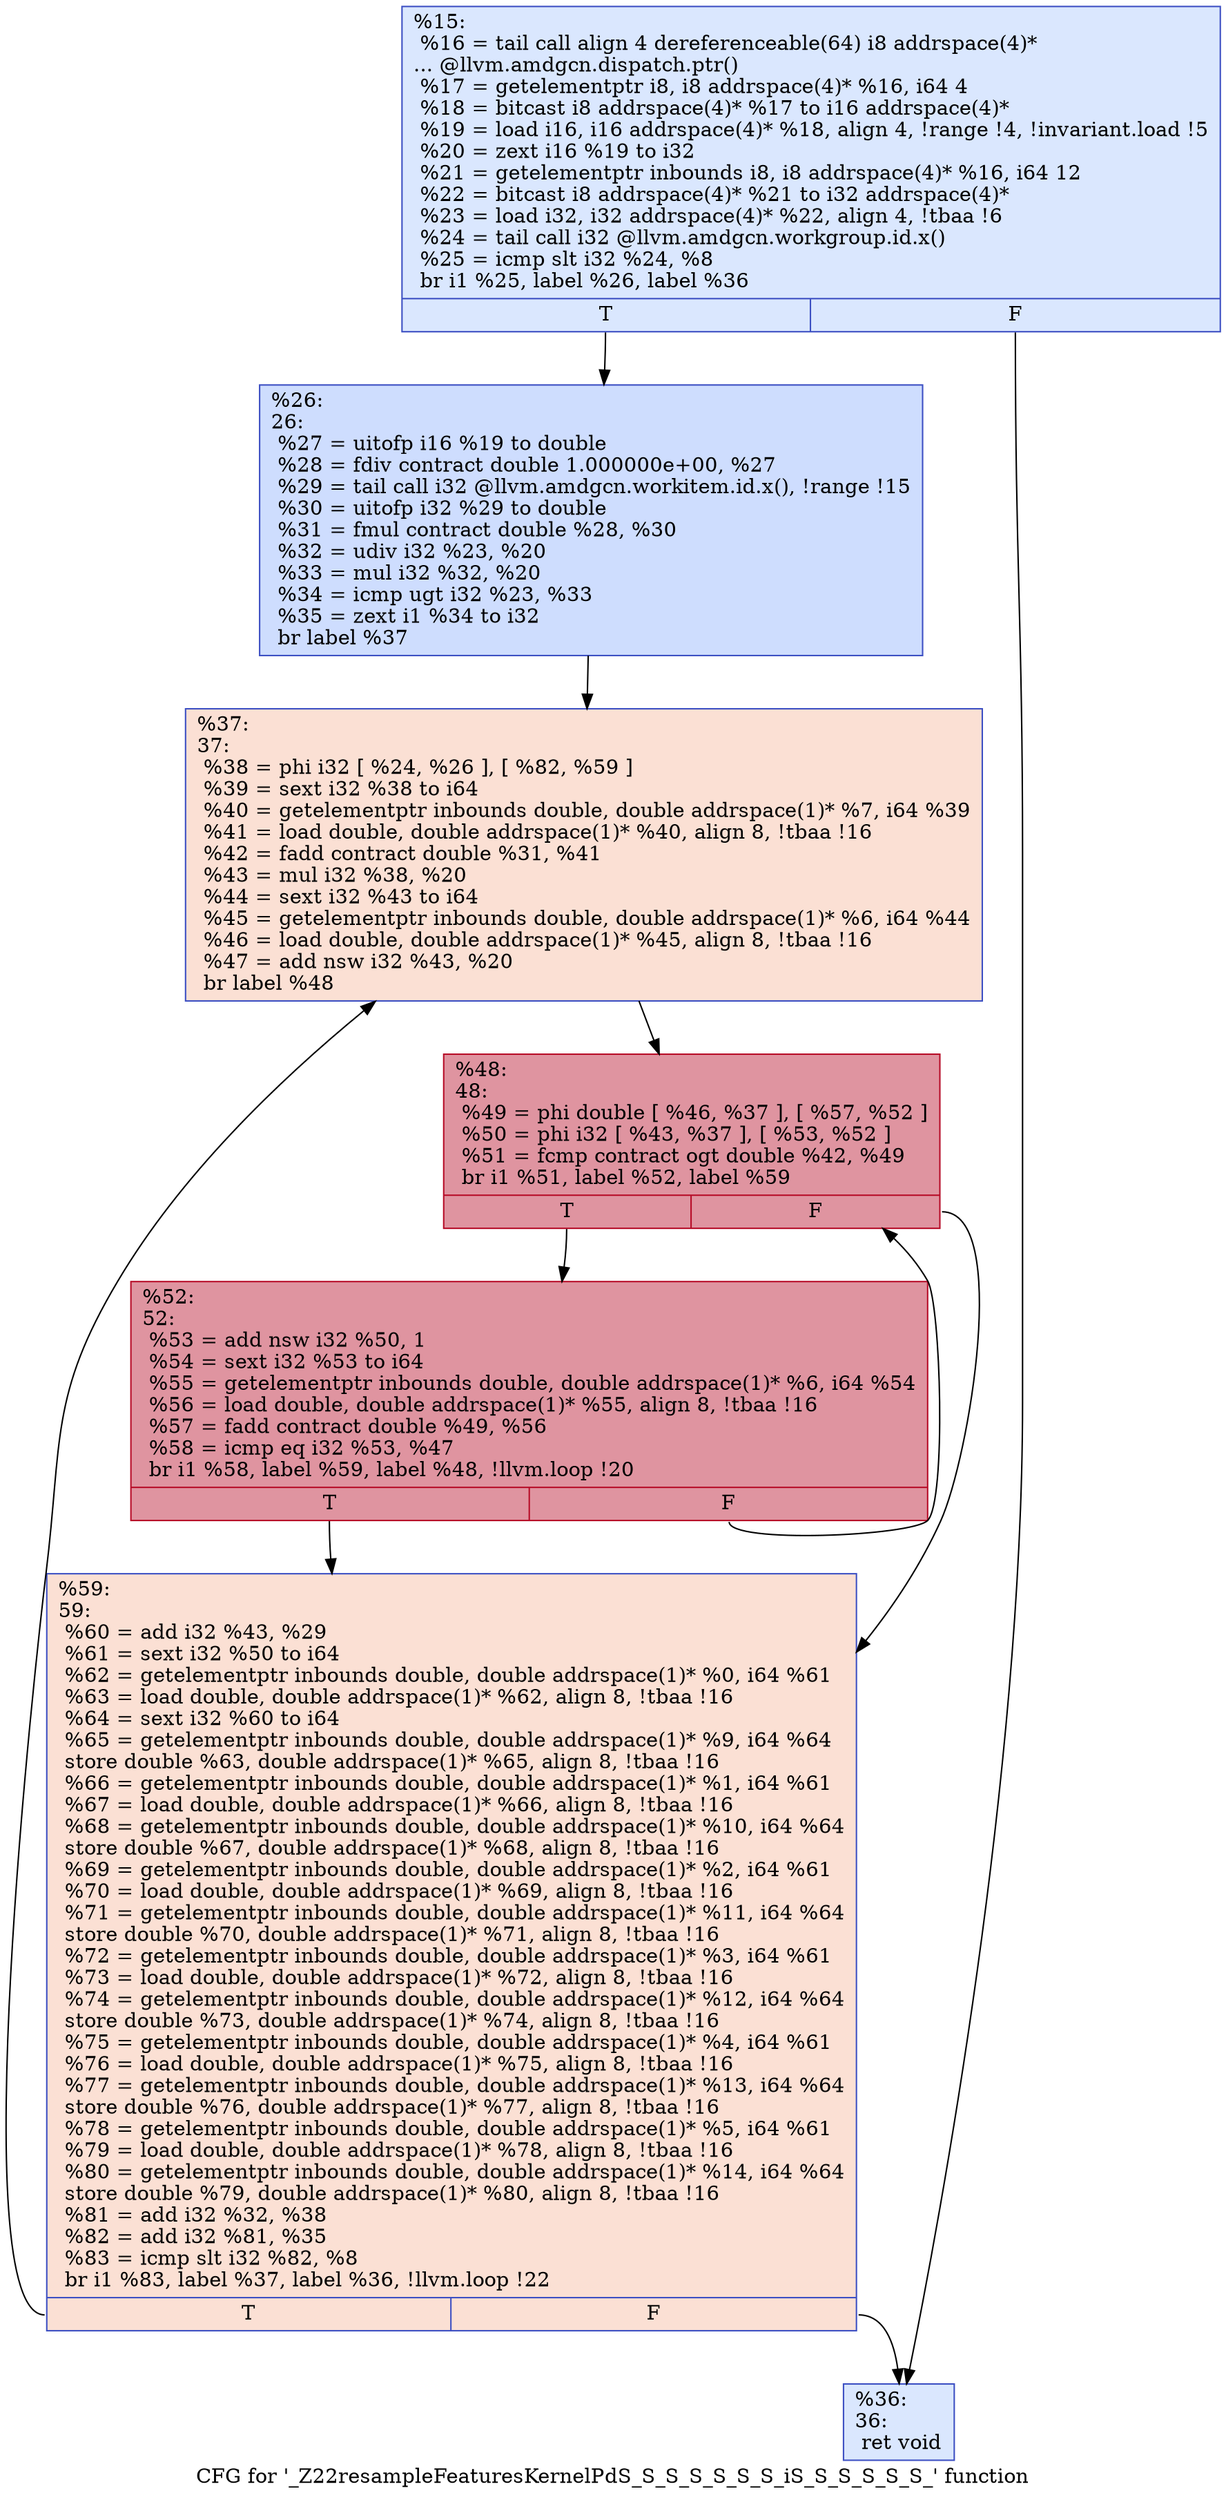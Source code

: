 digraph "CFG for '_Z22resampleFeaturesKernelPdS_S_S_S_S_S_S_iS_S_S_S_S_S_' function" {
	label="CFG for '_Z22resampleFeaturesKernelPdS_S_S_S_S_S_S_iS_S_S_S_S_S_' function";

	Node0x64446b0 [shape=record,color="#3d50c3ff", style=filled, fillcolor="#abc8fd70",label="{%15:\l  %16 = tail call align 4 dereferenceable(64) i8 addrspace(4)*\l... @llvm.amdgcn.dispatch.ptr()\l  %17 = getelementptr i8, i8 addrspace(4)* %16, i64 4\l  %18 = bitcast i8 addrspace(4)* %17 to i16 addrspace(4)*\l  %19 = load i16, i16 addrspace(4)* %18, align 4, !range !4, !invariant.load !5\l  %20 = zext i16 %19 to i32\l  %21 = getelementptr inbounds i8, i8 addrspace(4)* %16, i64 12\l  %22 = bitcast i8 addrspace(4)* %21 to i32 addrspace(4)*\l  %23 = load i32, i32 addrspace(4)* %22, align 4, !tbaa !6\l  %24 = tail call i32 @llvm.amdgcn.workgroup.id.x()\l  %25 = icmp slt i32 %24, %8\l  br i1 %25, label %26, label %36\l|{<s0>T|<s1>F}}"];
	Node0x64446b0:s0 -> Node0x64470d0;
	Node0x64446b0:s1 -> Node0x6447160;
	Node0x64470d0 [shape=record,color="#3d50c3ff", style=filled, fillcolor="#8fb1fe70",label="{%26:\l26:                                               \l  %27 = uitofp i16 %19 to double\l  %28 = fdiv contract double 1.000000e+00, %27\l  %29 = tail call i32 @llvm.amdgcn.workitem.id.x(), !range !15\l  %30 = uitofp i32 %29 to double\l  %31 = fmul contract double %28, %30\l  %32 = udiv i32 %23, %20\l  %33 = mul i32 %32, %20\l  %34 = icmp ugt i32 %23, %33\l  %35 = zext i1 %34 to i32\l  br label %37\l}"];
	Node0x64470d0 -> Node0x6448560;
	Node0x6447160 [shape=record,color="#3d50c3ff", style=filled, fillcolor="#abc8fd70",label="{%36:\l36:                                               \l  ret void\l}"];
	Node0x6448560 [shape=record,color="#3d50c3ff", style=filled, fillcolor="#f7b99e70",label="{%37:\l37:                                               \l  %38 = phi i32 [ %24, %26 ], [ %82, %59 ]\l  %39 = sext i32 %38 to i64\l  %40 = getelementptr inbounds double, double addrspace(1)* %7, i64 %39\l  %41 = load double, double addrspace(1)* %40, align 8, !tbaa !16\l  %42 = fadd contract double %31, %41\l  %43 = mul i32 %38, %20\l  %44 = sext i32 %43 to i64\l  %45 = getelementptr inbounds double, double addrspace(1)* %6, i64 %44\l  %46 = load double, double addrspace(1)* %45, align 8, !tbaa !16\l  %47 = add nsw i32 %43, %20\l  br label %48\l}"];
	Node0x6448560 -> Node0x64493e0;
	Node0x64493e0 [shape=record,color="#b70d28ff", style=filled, fillcolor="#b70d2870",label="{%48:\l48:                                               \l  %49 = phi double [ %46, %37 ], [ %57, %52 ]\l  %50 = phi i32 [ %43, %37 ], [ %53, %52 ]\l  %51 = fcmp contract ogt double %42, %49\l  br i1 %51, label %52, label %59\l|{<s0>T|<s1>F}}"];
	Node0x64493e0:s0 -> Node0x64494e0;
	Node0x64493e0:s1 -> Node0x64486b0;
	Node0x64494e0 [shape=record,color="#b70d28ff", style=filled, fillcolor="#b70d2870",label="{%52:\l52:                                               \l  %53 = add nsw i32 %50, 1\l  %54 = sext i32 %53 to i64\l  %55 = getelementptr inbounds double, double addrspace(1)* %6, i64 %54\l  %56 = load double, double addrspace(1)* %55, align 8, !tbaa !16\l  %57 = fadd contract double %49, %56\l  %58 = icmp eq i32 %53, %47\l  br i1 %58, label %59, label %48, !llvm.loop !20\l|{<s0>T|<s1>F}}"];
	Node0x64494e0:s0 -> Node0x64486b0;
	Node0x64494e0:s1 -> Node0x64493e0;
	Node0x64486b0 [shape=record,color="#3d50c3ff", style=filled, fillcolor="#f7b99e70",label="{%59:\l59:                                               \l  %60 = add i32 %43, %29\l  %61 = sext i32 %50 to i64\l  %62 = getelementptr inbounds double, double addrspace(1)* %0, i64 %61\l  %63 = load double, double addrspace(1)* %62, align 8, !tbaa !16\l  %64 = sext i32 %60 to i64\l  %65 = getelementptr inbounds double, double addrspace(1)* %9, i64 %64\l  store double %63, double addrspace(1)* %65, align 8, !tbaa !16\l  %66 = getelementptr inbounds double, double addrspace(1)* %1, i64 %61\l  %67 = load double, double addrspace(1)* %66, align 8, !tbaa !16\l  %68 = getelementptr inbounds double, double addrspace(1)* %10, i64 %64\l  store double %67, double addrspace(1)* %68, align 8, !tbaa !16\l  %69 = getelementptr inbounds double, double addrspace(1)* %2, i64 %61\l  %70 = load double, double addrspace(1)* %69, align 8, !tbaa !16\l  %71 = getelementptr inbounds double, double addrspace(1)* %11, i64 %64\l  store double %70, double addrspace(1)* %71, align 8, !tbaa !16\l  %72 = getelementptr inbounds double, double addrspace(1)* %3, i64 %61\l  %73 = load double, double addrspace(1)* %72, align 8, !tbaa !16\l  %74 = getelementptr inbounds double, double addrspace(1)* %12, i64 %64\l  store double %73, double addrspace(1)* %74, align 8, !tbaa !16\l  %75 = getelementptr inbounds double, double addrspace(1)* %4, i64 %61\l  %76 = load double, double addrspace(1)* %75, align 8, !tbaa !16\l  %77 = getelementptr inbounds double, double addrspace(1)* %13, i64 %64\l  store double %76, double addrspace(1)* %77, align 8, !tbaa !16\l  %78 = getelementptr inbounds double, double addrspace(1)* %5, i64 %61\l  %79 = load double, double addrspace(1)* %78, align 8, !tbaa !16\l  %80 = getelementptr inbounds double, double addrspace(1)* %14, i64 %64\l  store double %79, double addrspace(1)* %80, align 8, !tbaa !16\l  %81 = add i32 %32, %38\l  %82 = add i32 %81, %35\l  %83 = icmp slt i32 %82, %8\l  br i1 %83, label %37, label %36, !llvm.loop !22\l|{<s0>T|<s1>F}}"];
	Node0x64486b0:s0 -> Node0x6448560;
	Node0x64486b0:s1 -> Node0x6447160;
}

